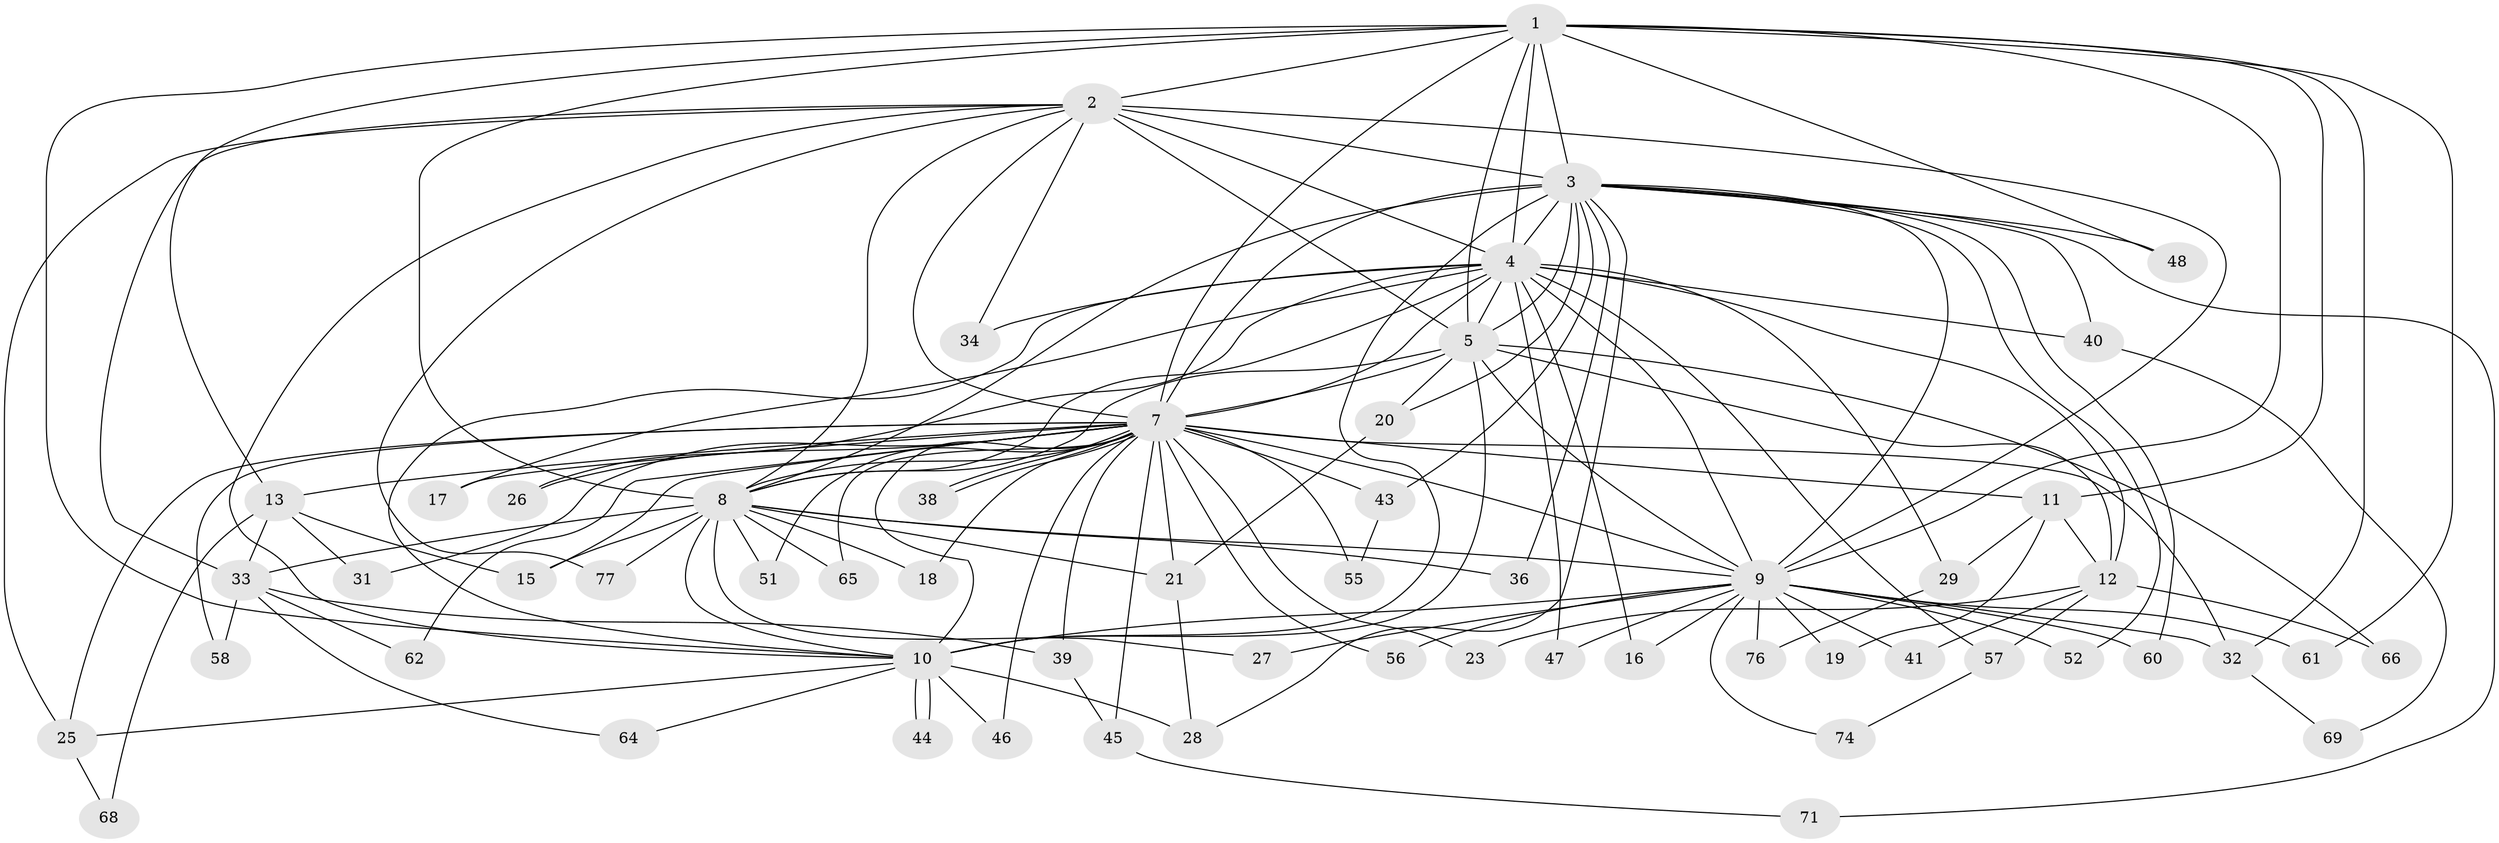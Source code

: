 // Generated by graph-tools (version 1.1) at 2025/51/02/27/25 19:51:49]
// undirected, 58 vertices, 141 edges
graph export_dot {
graph [start="1"]
  node [color=gray90,style=filled];
  1 [super="+42"];
  2 [super="+67"];
  3 [super="+6"];
  4 [super="+14"];
  5 [super="+24"];
  7 [super="+50"];
  8 [super="+75"];
  9 [super="+30"];
  10 [super="+72"];
  11 [super="+37"];
  12 [super="+22"];
  13 [super="+63"];
  15 [super="+53"];
  16;
  17;
  18;
  19;
  20 [super="+54"];
  21;
  23;
  25 [super="+35"];
  26;
  27;
  28;
  29;
  31;
  32 [super="+59"];
  33 [super="+49"];
  34;
  36 [super="+70"];
  38;
  39;
  40;
  41;
  43;
  44;
  45;
  46;
  47 [super="+73"];
  48;
  51;
  52;
  55;
  56;
  57;
  58;
  60;
  61;
  62;
  64;
  65;
  66;
  68;
  69;
  71;
  74;
  76;
  77;
  1 -- 2;
  1 -- 3 [weight=2];
  1 -- 4;
  1 -- 5;
  1 -- 7;
  1 -- 8;
  1 -- 9;
  1 -- 10;
  1 -- 11;
  1 -- 13;
  1 -- 48;
  1 -- 32;
  1 -- 61;
  2 -- 3 [weight=3];
  2 -- 4;
  2 -- 5;
  2 -- 7;
  2 -- 8;
  2 -- 9;
  2 -- 10;
  2 -- 33;
  2 -- 34;
  2 -- 77;
  2 -- 25;
  3 -- 4 [weight=2];
  3 -- 5 [weight=2];
  3 -- 7 [weight=2];
  3 -- 8 [weight=2];
  3 -- 9 [weight=2];
  3 -- 10 [weight=2];
  3 -- 36 [weight=2];
  3 -- 43;
  3 -- 71;
  3 -- 20;
  3 -- 28;
  3 -- 40;
  3 -- 48;
  3 -- 52;
  3 -- 60;
  4 -- 5;
  4 -- 7;
  4 -- 8;
  4 -- 9;
  4 -- 10;
  4 -- 12 [weight=2];
  4 -- 16;
  4 -- 17;
  4 -- 26;
  4 -- 29;
  4 -- 34;
  4 -- 40;
  4 -- 57;
  4 -- 47 [weight=2];
  5 -- 7 [weight=2];
  5 -- 8 [weight=2];
  5 -- 9;
  5 -- 10;
  5 -- 12;
  5 -- 20;
  5 -- 66;
  7 -- 8 [weight=2];
  7 -- 9;
  7 -- 10;
  7 -- 11;
  7 -- 13;
  7 -- 15;
  7 -- 17;
  7 -- 18;
  7 -- 21;
  7 -- 23;
  7 -- 25;
  7 -- 26;
  7 -- 31;
  7 -- 32;
  7 -- 38;
  7 -- 38;
  7 -- 39;
  7 -- 43;
  7 -- 45;
  7 -- 46;
  7 -- 51;
  7 -- 55;
  7 -- 56;
  7 -- 58;
  7 -- 62;
  7 -- 65;
  8 -- 9 [weight=2];
  8 -- 10;
  8 -- 15;
  8 -- 18;
  8 -- 21;
  8 -- 27;
  8 -- 51;
  8 -- 65;
  8 -- 77;
  8 -- 33;
  8 -- 36;
  9 -- 10;
  9 -- 16;
  9 -- 19;
  9 -- 27;
  9 -- 32;
  9 -- 41;
  9 -- 52;
  9 -- 61;
  9 -- 74;
  9 -- 76;
  9 -- 56;
  9 -- 60;
  9 -- 47;
  10 -- 25;
  10 -- 44;
  10 -- 44;
  10 -- 46;
  10 -- 64;
  10 -- 28;
  11 -- 19;
  11 -- 29;
  11 -- 12;
  12 -- 41;
  12 -- 66;
  12 -- 23;
  12 -- 57;
  13 -- 31;
  13 -- 33 [weight=2];
  13 -- 68;
  13 -- 15;
  20 -- 21;
  21 -- 28;
  25 -- 68;
  29 -- 76;
  32 -- 69;
  33 -- 39;
  33 -- 58;
  33 -- 64;
  33 -- 62;
  39 -- 45;
  40 -- 69;
  43 -- 55;
  45 -- 71;
  57 -- 74;
}
